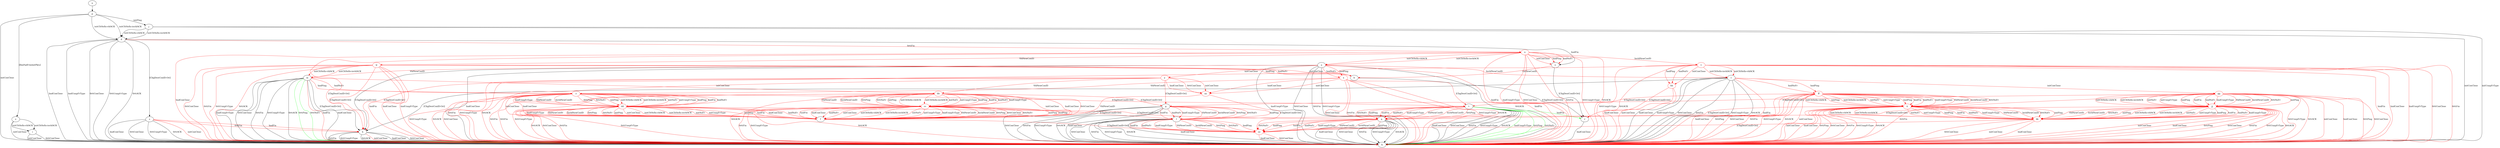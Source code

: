 digraph "" {
	a -> c	[key=0,
		color=red,
		label="InvldNewConID "];
	a -> h	[key=0,
		label="[ChgDestConID-Ori] "];
	a -> k	[key=0,
		label="hndConClose "];
	a -> k	[key=1,
		label="hndUnxpFrType "];
	a -> k	[key=2,
		label="0rttConClose "];
	a -> k	[key=3,
		label="0rttFin "];
	a -> k	[key=4,
		label="0rttUnxpFrType "];
	a -> k	[key=5,
		label="0rttACK "];
	a -> k	[key=6,
		color=red,
		label="hndFin "];
	a -> m	[key=0,
		color=red,
		label="VldNewConID "];
	x	[color=red];
	a -> x	[key=0,
		color=red,
		label="hndPing "];
	a -> x	[key=1,
		color=red,
		label="hndNoFr "];
	y	[color=red];
	a -> y	[key=0,
		color=red,
		label="initConClose "];
	b -> r	[key=0,
		label="[ChgDestConID-Ori] "];
	c -> h	[key=0,
		label="[ChgDestConID-Ori] "];
	c -> k	[key=0,
		label="hndConClose "];
	c -> k	[key=1,
		label="hndUnxpFrType "];
	c -> k	[key=2,
		label="0rttConClose "];
	c -> k	[key=3,
		label="0rttFin "];
	c -> k	[key=4,
		label="0rttUnxpFrType "];
	c -> k	[key=5,
		label="0rttACK "];
	c -> k	[key=6,
		color=red,
		label="hndFin "];
	ff	[color=red];
	c -> ff	[key=0,
		color=red,
		label="hndPing "];
	c -> ff	[key=1,
		color=red,
		label="hndNoFr "];
	gg	[color=red];
	c -> gg	[key=0,
		color=red,
		label="initConClose "];
	d -> k	[key=0,
		label="hndConClose "];
	d -> k	[key=1,
		label="hndUnxpFrType "];
	d -> k	[key=2,
		label="0rttConClose "];
	d -> k	[key=3,
		label="0rttUnxpFrType "];
	d -> k	[key=4,
		label="0rttACK "];
	d -> o	[key=0,
		label="hndFin "];
	d -> s	[key=0,
		label="[ChgDestConID-Ori] "];
	u	[color=red];
	d -> u	[key=0,
		color=red,
		label="0rttFin "];
	e -> i	[key=0,
		label="initCltHello-vldACK "];
	e -> i	[key=1,
		label="initCltHello-invldACK "];
	e -> k	[key=0,
		label="initConClose "];
	ee	[color=red];
	f -> ee	[key=0,
		color=red,
		label="[ChgDestConID-Ori] "];
	g -> k	[key=0,
		label="hndConClose "];
	g -> k	[key=1,
		label="0rttConClose "];
	g -> k	[key=2,
		label="0rttFin "];
	g -> k	[key=3,
		label="0rttUnxpFrType "];
	g -> k	[key=4,
		label="0rttACK "];
	g -> l	[key=0,
		color=red,
		label="hndPing "];
	g -> l	[key=1,
		color=red,
		label="hndFin "];
	g -> l	[key=2,
		color=red,
		label="hndNoFr "];
	g -> l	[key=3,
		color=red,
		label="hndUnxpFrType "];
	g -> l	[key=4,
		color=red,
		label="VldNewConID "];
	g -> l	[key=5,
		color=red,
		label="InvldNewConID "];
	g -> l	[key=6,
		color=red,
		label="0rttPing "];
	g -> l	[key=7,
		color=red,
		label="0rttNoFr "];
	h -> k	[key=0,
		label="hndConClose "];
	h -> k	[key=1,
		label="0rttConClose "];
	h -> k	[key=2,
		label="0rttFin "];
	h -> k	[key=3,
		label="0rttUnxpFrType "];
	h -> k	[key=4,
		label="0rttACK "];
	h -> k	[key=5,
		color=red,
		label="initConClose "];
	i -> k	[key=0,
		label="initConClose "];
	i -> k	[key=1,
		label="0rttConClose "];
	j -> d	[key=0,
		label="initCltHello-vldACK "];
	j -> d	[key=1,
		label="initCltHello-invldACK "];
	j -> k	[key=0,
		label="initConClose "];
	j -> k	[key=1,
		label="initUnxpFrType "];
	l -> k	[key=0,
		label="hndConClose "];
	l -> k	[key=1,
		label="0rttConClose "];
	l -> k	[key=2,
		label="0rttFin "];
	l -> k	[key=3,
		label="0rttUnxpFrType "];
	l -> k	[key=4,
		label="0rttACK "];
	l -> ee	[key=0,
		color=red,
		label="hndPing "];
	l -> ee	[key=1,
		color=red,
		label="hndFin "];
	l -> ee	[key=2,
		color=red,
		label="hndNoFr "];
	l -> ee	[key=3,
		color=red,
		label="hndUnxpFrType "];
	l -> ee	[key=4,
		color=red,
		label="VldNewConID "];
	l -> ee	[key=5,
		color=red,
		label="InvldNewConID "];
	l -> ee	[key=6,
		color=red,
		label="0rttPing "];
	l -> ee	[key=7,
		color=red,
		label="0rttNoFr "];
	m -> h	[key=0,
		label="[ChgDestConID-Ori] "];
	m -> k	[key=0,
		label="hndConClose "];
	m -> k	[key=1,
		label="hndUnxpFrType "];
	m -> k	[key=2,
		label="0rttConClose "];
	m -> k	[key=3,
		label="0rttFin "];
	m -> k	[key=4,
		label="0rttUnxpFrType "];
	m -> k	[key=5,
		label="0rttACK "];
	m -> k	[key=6,
		color=green,
		label="0rttPing "];
	m -> k	[key=7,
		color=green,
		label="0rttNoFr "];
	m -> k	[key=8,
		color=red,
		label="hndFin "];
	z	[color=red];
	m -> z	[key=0,
		color=red,
		label="hndPing "];
	m -> z	[key=1,
		color=red,
		label="hndNoFr "];
	bb	[color=red];
	m -> bb	[key=0,
		color=red,
		label="initConClose "];
	n -> p	[key=0];
	o -> b	[key=0,
		color=red,
		label="VldNewConID "];
	o -> r	[key=0,
		label="[ChgDestConID-Ori] "];
	p -> d	[key=0,
		label="initCltHello-vldACK "];
	p -> d	[key=1,
		label="initCltHello-invldACK "];
	p -> e	[key=0,
		label="[RmPadFrmInitPkts] "];
	p -> j	[key=0,
		label="initPing "];
	p -> k	[key=0,
		label="initConClose "];
	q -> k	[key=0,
		label="hndConClose "];
	q -> k	[key=1,
		label="0rttConClose "];
	q -> k	[key=2,
		label="0rttFin "];
	q -> k	[key=3,
		label="0rttUnxpFrType "];
	q -> k	[key=4,
		label="0rttACK "];
	q -> ee	[key=0,
		color=red,
		label="hndPing "];
	q -> ee	[key=1,
		color=red,
		label="hndFin "];
	q -> ee	[key=2,
		color=red,
		label="hndNoFr "];
	q -> ee	[key=3,
		color=red,
		label="hndUnxpFrType "];
	q -> ee	[key=4,
		color=red,
		label="VldNewConID "];
	q -> ee	[key=5,
		color=red,
		label="InvldNewConID "];
	q -> ee	[key=6,
		color=red,
		label="0rttPing "];
	q -> ee	[key=7,
		color=red,
		label="0rttNoFr "];
	r -> k	[key=0,
		label="hndConClose "];
	s -> h	[key=0,
		color=red,
		label="hndFin "];
	s -> h	[key=1,
		color=red,
		label="0rttFin "];
	s -> k	[key=0,
		label="hndConClose "];
	s -> k	[key=1,
		label="0rttConClose "];
	s -> k	[key=2,
		label="0rttUnxpFrType "];
	s -> k	[key=3,
		label="0rttACK "];
	s -> k	[key=4,
		color=red,
		label="initConClose "];
	t -> k	[key=0,
		label="hndConClose "];
	t -> k	[key=1,
		label="0rttConClose "];
	t -> k	[key=2,
		label="0rttFin "];
	t -> k	[key=3,
		label="0rttUnxpFrType "];
	t -> k	[key=4,
		label="0rttACK "];
	t -> k	[key=5,
		color=green,
		label="hndUnxpFrType "];
	t -> k	[key=6,
		color=green,
		label="0rttPing "];
	t -> k	[key=7,
		color=green,
		label="0rttNoFr "];
	t -> q	[key=0,
		color=red,
		label="hndPing "];
	t -> q	[key=1,
		color=red,
		label="hndFin "];
	t -> q	[key=2,
		color=red,
		label="hndNoFr "];
	t -> q	[key=3,
		color=red,
		label="hndUnxpFrType "];
	t -> q	[key=4,
		color=red,
		label="VldNewConID "];
	t -> q	[key=5,
		color=red,
		label="InvldNewConID "];
	t -> q	[key=6,
		color=red,
		label="0rttPing "];
	t -> q	[key=7,
		color=red,
		label="0rttNoFr "];
	t -> r	[key=0,
		color=green,
		label="hndFin "];
	u -> a	[key=0,
		color=red,
		label="initCltHello-vldACK "];
	u -> a	[key=1,
		color=red,
		label="initCltHello-invldACK "];
	u -> h	[key=0,
		color=red,
		label="[ChgDestConID-Ori] "];
	u -> k	[key=0,
		color=red,
		label="hndFin "];
	u -> k	[key=1,
		color=red,
		label="hndConClose "];
	u -> k	[key=2,
		color=red,
		label="hndUnxpFrType "];
	u -> k	[key=3,
		color=red,
		label="0rttConClose "];
	u -> k	[key=4,
		color=red,
		label="0rttFin "];
	u -> k	[key=5,
		color=red,
		label="0rttUnxpFrType "];
	u -> k	[key=6,
		color=red,
		label="0rttACK "];
	u -> o	[key=0,
		color=red,
		label="initConClose "];
	u -> o	[key=1,
		color=red,
		label="hndPing "];
	u -> o	[key=2,
		color=red,
		label="hndNoFr "];
	v	[color=red];
	u -> v	[key=0,
		color=red,
		label="InvldNewConID "];
	w	[color=red];
	u -> w	[key=0,
		color=red,
		label="VldNewConID "];
	v -> c	[key=0,
		color=red,
		label="initCltHello-vldACK "];
	v -> c	[key=1,
		color=red,
		label="initCltHello-invldACK "];
	v -> h	[key=0,
		color=red,
		label="[ChgDestConID-Ori] "];
	v -> k	[key=0,
		color=red,
		label="hndFin "];
	v -> k	[key=1,
		color=red,
		label="hndConClose "];
	v -> k	[key=2,
		color=red,
		label="hndUnxpFrType "];
	v -> k	[key=3,
		color=red,
		label="0rttConClose "];
	v -> k	[key=4,
		color=red,
		label="0rttFin "];
	v -> k	[key=5,
		color=red,
		label="0rttUnxpFrType "];
	v -> k	[key=6,
		color=red,
		label="0rttACK "];
	hh	[color=red];
	v -> hh	[key=0,
		color=red,
		label="initConClose "];
	v -> hh	[key=1,
		color=red,
		label="hndPing "];
	v -> hh	[key=2,
		color=red,
		label="hndNoFr "];
	w -> b	[key=0,
		color=red,
		label="initConClose "];
	w -> b	[key=1,
		color=red,
		label="hndPing "];
	w -> b	[key=2,
		color=red,
		label="hndNoFr "];
	w -> h	[key=0,
		color=red,
		label="[ChgDestConID-Ori] "];
	w -> k	[key=0,
		color=red,
		label="hndFin "];
	w -> k	[key=1,
		color=red,
		label="hndConClose "];
	w -> k	[key=2,
		color=red,
		label="hndUnxpFrType "];
	w -> k	[key=3,
		color=red,
		label="0rttConClose "];
	w -> k	[key=4,
		color=red,
		label="0rttFin "];
	w -> k	[key=5,
		color=red,
		label="0rttUnxpFrType "];
	w -> k	[key=6,
		color=red,
		label="0rttACK "];
	w -> m	[key=0,
		color=red,
		label="initCltHello-vldACK "];
	w -> m	[key=1,
		color=red,
		label="initCltHello-invldACK "];
	x -> k	[key=0,
		color=red,
		label="0rttConClose "];
	x -> k	[key=1,
		color=red,
		label="0rttFin "];
	x -> k	[key=2,
		color=red,
		label="0rttUnxpFrType "];
	x -> k	[key=3,
		color=red,
		label="0rttACK "];
	x -> t	[key=0,
		color=red,
		label="[ChgDestConID-Ori] "];
	x -> z	[key=0,
		color=red,
		label="VldNewConID "];
	aa	[color=red];
	x -> aa	[key=0,
		color=red,
		label="initConClose "];
	x -> aa	[key=1,
		color=red,
		label="hndConClose "];
	y -> g	[key=0,
		color=red,
		label="[ChgDestConID-Ori] "];
	y -> k	[key=0,
		color=red,
		label="0rttFin "];
	y -> k	[key=1,
		color=red,
		label="0rttUnxpFrType "];
	y -> k	[key=2,
		color=red,
		label="0rttACK "];
	y -> aa	[key=0,
		color=red,
		label="initConClose "];
	y -> aa	[key=1,
		color=red,
		label="hndConClose "];
	y -> aa	[key=2,
		color=red,
		label="0rttConClose "];
	y -> bb	[key=0,
		color=red,
		label="VldNewConID "];
	z -> f	[key=0,
		color=red,
		label="initConClose "];
	z -> f	[key=1,
		color=red,
		label="hndConClose "];
	z -> k	[key=0,
		color=red,
		label="0rttConClose "];
	z -> k	[key=1,
		color=red,
		label="0rttFin "];
	z -> k	[key=2,
		color=red,
		label="0rttUnxpFrType "];
	z -> k	[key=3,
		color=red,
		label="0rttACK "];
	z -> t	[key=0,
		color=red,
		label="[ChgDestConID-Ori] "];
	dd	[color=red];
	z -> dd	[key=0,
		color=red,
		label="initPing "];
	z -> dd	[key=1,
		color=red,
		label="initCltHello-vldACK "];
	z -> dd	[key=2,
		color=red,
		label="initCltHello-invldACK "];
	z -> dd	[key=3,
		color=red,
		label="initNoFr "];
	z -> dd	[key=4,
		color=red,
		label="initUnxpFrType "];
	z -> dd	[key=5,
		color=red,
		label="hndPing "];
	z -> dd	[key=6,
		color=red,
		label="hndFin "];
	z -> dd	[key=7,
		color=red,
		label="hndNoFr "];
	z -> dd	[key=8,
		color=red,
		label="hndUnxpFrType "];
	z -> dd	[key=9,
		color=red,
		label="VldNewConID "];
	z -> dd	[key=10,
		color=red,
		label="InvldNewConID "];
	z -> dd	[key=11,
		color=red,
		label="0rttPing "];
	z -> dd	[key=12,
		color=red,
		label="0rttNoFr "];
	aa -> f	[key=0,
		color=red,
		label="VldNewConID "];
	aa -> ee	[key=0,
		color=red,
		label="[ChgDestConID-Ori] "];
	bb -> f	[key=0,
		color=red,
		label="initConClose "];
	bb -> f	[key=1,
		color=red,
		label="hndConClose "];
	bb -> f	[key=2,
		color=red,
		label="0rttConClose "];
	bb -> g	[key=0,
		color=red,
		label="[ChgDestConID-Ori] "];
	bb -> k	[key=0,
		color=red,
		label="0rttFin "];
	bb -> k	[key=1,
		color=red,
		label="0rttUnxpFrType "];
	bb -> k	[key=2,
		color=red,
		label="0rttACK "];
	cc	[color=red];
	bb -> cc	[key=0,
		color=red,
		label="initPing "];
	bb -> cc	[key=1,
		color=red,
		label="initCltHello-vldACK "];
	bb -> cc	[key=2,
		color=red,
		label="initCltHello-invldACK "];
	bb -> cc	[key=3,
		color=red,
		label="initNoFr "];
	bb -> cc	[key=4,
		color=red,
		label="initUnxpFrType "];
	bb -> cc	[key=5,
		color=red,
		label="hndPing "];
	bb -> cc	[key=6,
		color=red,
		label="hndFin "];
	bb -> cc	[key=7,
		color=red,
		label="hndNoFr "];
	bb -> cc	[key=8,
		color=red,
		label="hndUnxpFrType "];
	bb -> cc	[key=9,
		color=red,
		label="VldNewConID "];
	bb -> cc	[key=10,
		color=red,
		label="InvldNewConID "];
	bb -> cc	[key=11,
		color=red,
		label="0rttPing "];
	bb -> cc	[key=12,
		color=red,
		label="0rttNoFr "];
	cc -> f	[key=0,
		color=red,
		label="initPing "];
	cc -> f	[key=1,
		color=red,
		label="initConClose "];
	cc -> f	[key=2,
		color=red,
		label="initCltHello-vldACK "];
	cc -> f	[key=3,
		color=red,
		label="initCltHello-invldACK "];
	cc -> f	[key=4,
		color=red,
		label="initNoFr "];
	cc -> f	[key=5,
		color=red,
		label="initUnxpFrType "];
	cc -> f	[key=6,
		color=red,
		label="hndPing "];
	cc -> f	[key=7,
		color=red,
		label="hndFin "];
	cc -> f	[key=8,
		color=red,
		label="hndConClose "];
	cc -> f	[key=9,
		color=red,
		label="hndNoFr "];
	cc -> f	[key=10,
		color=red,
		label="hndUnxpFrType "];
	cc -> f	[key=11,
		color=red,
		label="VldNewConID "];
	cc -> f	[key=12,
		color=red,
		label="InvldNewConID "];
	cc -> f	[key=13,
		color=red,
		label="0rttPing "];
	cc -> f	[key=14,
		color=red,
		label="0rttConClose "];
	cc -> f	[key=15,
		color=red,
		label="0rttNoFr "];
	cc -> k	[key=0,
		color=red,
		label="0rttFin "];
	cc -> k	[key=1,
		color=red,
		label="0rttUnxpFrType "];
	cc -> k	[key=2,
		color=red,
		label="0rttACK "];
	cc -> l	[key=0,
		color=red,
		label="[ChgDestConID-Ori] "];
	dd -> f	[key=0,
		color=red,
		label="initPing "];
	dd -> f	[key=1,
		color=red,
		label="initConClose "];
	dd -> f	[key=2,
		color=red,
		label="initCltHello-vldACK "];
	dd -> f	[key=3,
		color=red,
		label="initCltHello-invldACK "];
	dd -> f	[key=4,
		color=red,
		label="initNoFr "];
	dd -> f	[key=5,
		color=red,
		label="initUnxpFrType "];
	dd -> f	[key=6,
		color=red,
		label="hndPing "];
	dd -> f	[key=7,
		color=red,
		label="hndFin "];
	dd -> f	[key=8,
		color=red,
		label="hndConClose "];
	dd -> f	[key=9,
		color=red,
		label="hndNoFr "];
	dd -> f	[key=10,
		color=red,
		label="hndUnxpFrType "];
	dd -> f	[key=11,
		color=red,
		label="VldNewConID "];
	dd -> f	[key=12,
		color=red,
		label="InvldNewConID "];
	dd -> f	[key=13,
		color=red,
		label="0rttPing "];
	dd -> f	[key=14,
		color=red,
		label="0rttNoFr "];
	dd -> k	[key=0,
		color=red,
		label="0rttConClose "];
	dd -> k	[key=1,
		color=red,
		label="0rttFin "];
	dd -> k	[key=2,
		color=red,
		label="0rttUnxpFrType "];
	dd -> k	[key=3,
		color=red,
		label="0rttACK "];
	dd -> q	[key=0,
		color=red,
		label="[ChgDestConID-Ori] "];
	ee -> k	[key=0,
		color=red,
		label="hndConClose "];
	ee -> k	[key=1,
		color=red,
		label="0rttConClose "];
	ff -> k	[key=0,
		color=red,
		label="initConClose "];
	ff -> k	[key=1,
		color=red,
		label="hndConClose "];
	ff -> k	[key=2,
		color=red,
		label="0rttPing "];
	ff -> k	[key=3,
		color=red,
		label="0rttConClose "];
	ff -> k	[key=4,
		color=red,
		label="0rttFin "];
	ff -> k	[key=5,
		color=red,
		label="0rttUnxpFrType "];
	ff -> k	[key=6,
		color=red,
		label="0rttACK "];
	ff -> t	[key=0,
		color=red,
		label="[ChgDestConID-Ori] "];
	ii	[color=red];
	ff -> ii	[key=0,
		color=red,
		label="initPing "];
	ff -> ii	[key=1,
		color=red,
		label="initCltHello-vldACK "];
	ff -> ii	[key=2,
		color=red,
		label="initCltHello-invldACK "];
	ff -> ii	[key=3,
		color=red,
		label="initNoFr "];
	ff -> ii	[key=4,
		color=red,
		label="initUnxpFrType "];
	ff -> ii	[key=5,
		color=red,
		label="hndPing "];
	ff -> ii	[key=6,
		color=red,
		label="hndFin "];
	ff -> ii	[key=7,
		color=red,
		label="hndNoFr "];
	ff -> ii	[key=8,
		color=red,
		label="hndUnxpFrType "];
	ff -> ii	[key=9,
		color=red,
		label="VldNewConID "];
	ff -> ii	[key=10,
		color=red,
		label="InvldNewConID "];
	ff -> ii	[key=11,
		color=red,
		label="0rttNoFr "];
	gg -> g	[key=0,
		color=red,
		label="[ChgDestConID-Ori] "];
	gg -> k	[key=0,
		color=red,
		label="initConClose "];
	gg -> k	[key=1,
		color=red,
		label="hndConClose "];
	gg -> k	[key=2,
		color=red,
		label="0rttPing "];
	gg -> k	[key=3,
		color=red,
		label="0rttConClose "];
	gg -> k	[key=4,
		color=red,
		label="0rttFin "];
	gg -> k	[key=5,
		color=red,
		label="0rttUnxpFrType "];
	gg -> k	[key=6,
		color=red,
		label="0rttACK "];
	jj	[color=red];
	gg -> jj	[key=0,
		color=red,
		label="initPing "];
	gg -> jj	[key=1,
		color=red,
		label="initCltHello-vldACK "];
	gg -> jj	[key=2,
		color=red,
		label="initCltHello-invldACK "];
	gg -> jj	[key=3,
		color=red,
		label="initNoFr "];
	gg -> jj	[key=4,
		color=red,
		label="initUnxpFrType "];
	gg -> jj	[key=5,
		color=red,
		label="hndPing "];
	gg -> jj	[key=6,
		color=red,
		label="hndFin "];
	gg -> jj	[key=7,
		color=red,
		label="hndNoFr "];
	gg -> jj	[key=8,
		color=red,
		label="hndUnxpFrType "];
	gg -> jj	[key=9,
		color=red,
		label="VldNewConID "];
	gg -> jj	[key=10,
		color=red,
		label="InvldNewConID "];
	gg -> jj	[key=11,
		color=red,
		label="0rttNoFr "];
	hh -> k	[key=0,
		color=red,
		label="initConClose "];
	hh -> k	[key=1,
		color=red,
		label="hndConClose "];
	hh -> r	[key=0,
		color=red,
		label="[ChgDestConID-Ori] "];
	ii -> k	[key=0,
		color=red,
		label="initConClose "];
	ii -> k	[key=1,
		color=red,
		label="hndConClose "];
	ii -> k	[key=2,
		color=red,
		label="0rttPing "];
	ii -> k	[key=3,
		color=red,
		label="0rttConClose "];
	ii -> k	[key=4,
		color=red,
		label="0rttFin "];
	ii -> k	[key=5,
		color=red,
		label="0rttUnxpFrType "];
	ii -> k	[key=6,
		color=red,
		label="0rttACK "];
	ii -> q	[key=0,
		color=red,
		label="[ChgDestConID-Ori] "];
	kk	[color=red];
	ii -> kk	[key=0,
		color=red,
		label="initPing "];
	ii -> kk	[key=1,
		color=red,
		label="initCltHello-vldACK "];
	ii -> kk	[key=2,
		color=red,
		label="initCltHello-invldACK "];
	ii -> kk	[key=3,
		color=red,
		label="initNoFr "];
	ii -> kk	[key=4,
		color=red,
		label="initUnxpFrType "];
	ii -> kk	[key=5,
		color=red,
		label="hndPing "];
	ii -> kk	[key=6,
		color=red,
		label="hndFin "];
	ii -> kk	[key=7,
		color=red,
		label="hndNoFr "];
	ii -> kk	[key=8,
		color=red,
		label="hndUnxpFrType "];
	ii -> kk	[key=9,
		color=red,
		label="VldNewConID "];
	ii -> kk	[key=10,
		color=red,
		label="InvldNewConID "];
	ii -> kk	[key=11,
		color=red,
		label="0rttNoFr "];
	jj -> k	[key=0,
		color=red,
		label="initConClose "];
	jj -> k	[key=1,
		color=red,
		label="hndConClose "];
	jj -> k	[key=2,
		color=red,
		label="0rttPing "];
	jj -> k	[key=3,
		color=red,
		label="0rttConClose "];
	jj -> k	[key=4,
		color=red,
		label="0rttFin "];
	jj -> k	[key=5,
		color=red,
		label="0rttUnxpFrType "];
	jj -> k	[key=6,
		color=red,
		label="0rttACK "];
	jj -> l	[key=0,
		color=red,
		label="[ChgDestConID-Ori] "];
	jj -> kk	[key=0,
		color=red,
		label="initPing "];
	jj -> kk	[key=1,
		color=red,
		label="initCltHello-vldACK "];
	jj -> kk	[key=2,
		color=red,
		label="initCltHello-invldACK "];
	jj -> kk	[key=3,
		color=red,
		label="initNoFr "];
	jj -> kk	[key=4,
		color=red,
		label="initUnxpFrType "];
	jj -> kk	[key=5,
		color=red,
		label="hndPing "];
	jj -> kk	[key=6,
		color=red,
		label="hndFin "];
	jj -> kk	[key=7,
		color=red,
		label="hndNoFr "];
	jj -> kk	[key=8,
		color=red,
		label="hndUnxpFrType "];
	jj -> kk	[key=9,
		color=red,
		label="VldNewConID "];
	jj -> kk	[key=10,
		color=red,
		label="InvldNewConID "];
	jj -> kk	[key=11,
		color=red,
		label="0rttNoFr "];
	kk -> k	[key=0,
		color=red,
		label="initConClose "];
	kk -> k	[key=1,
		color=red,
		label="hndConClose "];
	kk -> k	[key=2,
		color=red,
		label="0rttConClose "];
	kk -> ee	[key=0,
		color=red,
		label="[ChgDestConID-Ori] "];
}

